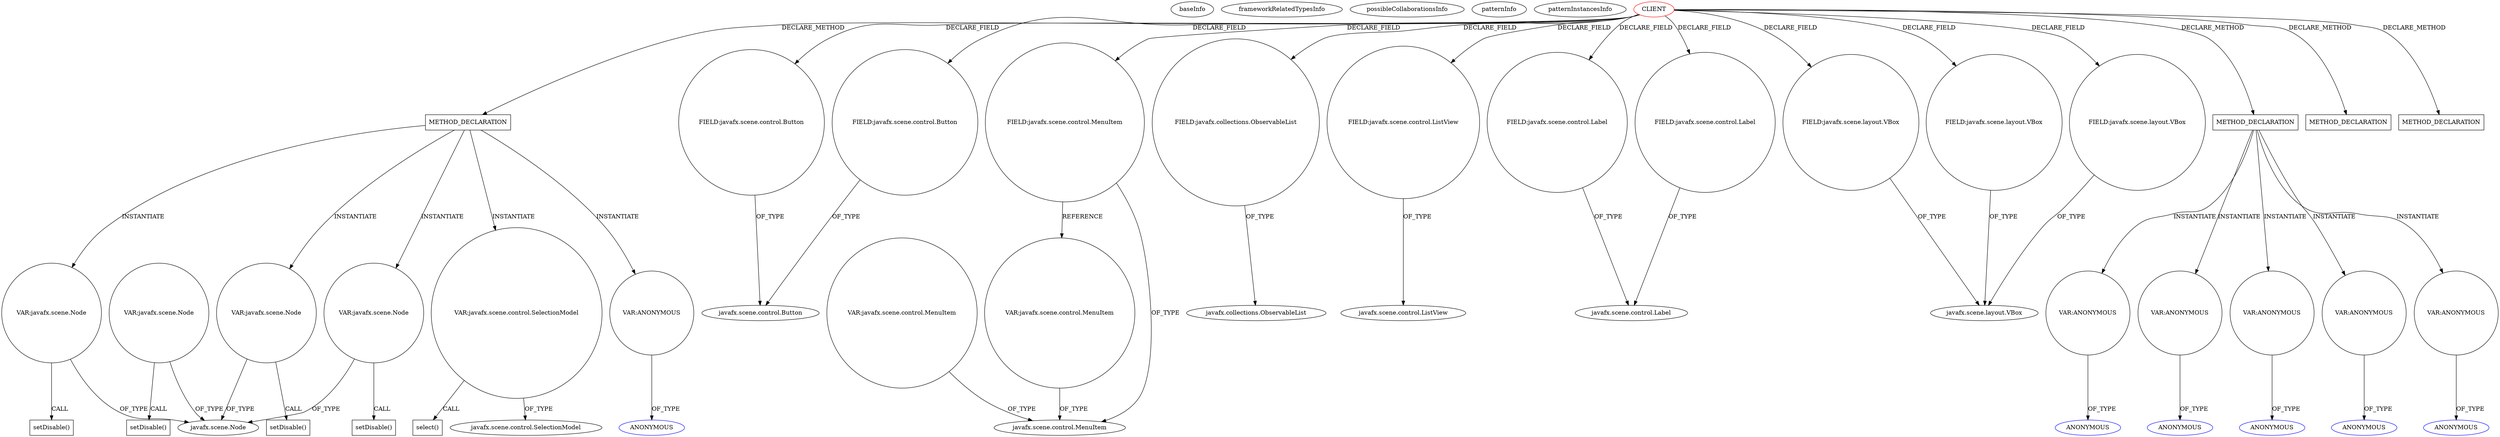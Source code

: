 digraph {
baseInfo[graphId=643,category="pattern",isAnonymous=false,possibleRelation=false]
frameworkRelatedTypesInfo[]
possibleCollaborationsInfo[]
patternInfo[frequency=2.0,patternRootClient=0]
patternInstancesInfo[0="zvakanaka-bitbit~/zvakanaka-bitbit/bitbit-master/src/bitbit/BitBit.java~BitBit~4923",1="hock323-eventManager~/hock323-eventManager/EventManager-master/src/eventManager/controller/pokerTournament/TournamentController.java~TournamentController~3009"]
269[label="javafx.scene.control.SelectionModel",vertexType="FRAMEWORK_CLASS_TYPE",isFrameworkType=false]
585[label="VAR:javafx.scene.control.SelectionModel",vertexType="VARIABLE_EXPRESION",isFrameworkType=false,shape=circle]
586[label="select()",vertexType="INSIDE_CALL",isFrameworkType=false,shape=box]
563[label="METHOD_DECLARATION",vertexType="CLIENT_METHOD_DECLARATION",isFrameworkType=false,shape=box]
0[label="CLIENT",vertexType="ROOT_CLIENT_CLASS_DECLARATION",isFrameworkType=false,color=red]
52[label="FIELD:javafx.scene.control.Button",vertexType="FIELD_DECLARATION",isFrameworkType=false,shape=circle]
142[label="FIELD:javafx.scene.control.Button",vertexType="FIELD_DECLARATION",isFrameworkType=false,shape=circle]
102[label="FIELD:javafx.scene.control.MenuItem",vertexType="FIELD_DECLARATION",isFrameworkType=false,shape=circle]
146[label="FIELD:javafx.collections.ObservableList",vertexType="FIELD_DECLARATION",isFrameworkType=false,shape=circle]
147[label="javafx.collections.ObservableList",vertexType="FRAMEWORK_INTERFACE_TYPE",isFrameworkType=false]
103[label="javafx.scene.control.MenuItem",vertexType="FRAMEWORK_CLASS_TYPE",isFrameworkType=false]
2[label="FIELD:javafx.scene.control.ListView",vertexType="FIELD_DECLARATION",isFrameworkType=false,shape=circle]
938[label="VAR:javafx.scene.control.MenuItem",vertexType="VARIABLE_EXPRESION",isFrameworkType=false,shape=circle]
942[label="VAR:javafx.scene.control.MenuItem",vertexType="VARIABLE_EXPRESION",isFrameworkType=false,shape=circle]
50[label="FIELD:javafx.scene.control.Label",vertexType="FIELD_DECLARATION",isFrameworkType=false,shape=circle]
27[label="javafx.scene.control.Label",vertexType="FRAMEWORK_CLASS_TYPE",isFrameworkType=false]
71[label="FIELD:javafx.scene.control.Label",vertexType="FIELD_DECLARATION",isFrameworkType=false,shape=circle]
5[label="javafx.scene.control.Button",vertexType="FRAMEWORK_CLASS_TYPE",isFrameworkType=false]
568[label="VAR:ANONYMOUS",vertexType="VARIABLE_EXPRESION",isFrameworkType=false,shape=circle]
569[label="ANONYMOUS",vertexType="REFERENCE_ANONYMOUS_DECLARATION",isFrameworkType=false,color=blue]
63[label="FIELD:javafx.scene.layout.VBox",vertexType="FIELD_DECLARATION",isFrameworkType=false,shape=circle]
18[label="FIELD:javafx.scene.layout.VBox",vertexType="FIELD_DECLARATION",isFrameworkType=false,shape=circle]
106[label="FIELD:javafx.scene.layout.VBox",vertexType="FIELD_DECLARATION",isFrameworkType=false,shape=circle]
3[label="javafx.scene.control.ListView",vertexType="FRAMEWORK_CLASS_TYPE",isFrameworkType=false]
439[label="METHOD_DECLARATION",vertexType="CLIENT_METHOD_DECLARATION",isFrameworkType=false,shape=box]
550[label="VAR:ANONYMOUS",vertexType="VARIABLE_EXPRESION",isFrameworkType=false,shape=circle]
530[label="VAR:ANONYMOUS",vertexType="VARIABLE_EXPRESION",isFrameworkType=false,shape=circle]
647[label="METHOD_DECLARATION",vertexType="CLIENT_METHOD_DECLARATION",isFrameworkType=false,shape=box]
518[label="VAR:ANONYMOUS",vertexType="VARIABLE_EXPRESION",isFrameworkType=false,shape=circle]
865[label="METHOD_DECLARATION",vertexType="CLIENT_METHOD_DECLARATION",isFrameworkType=false,shape=box]
503[label="VAR:ANONYMOUS",vertexType="VARIABLE_EXPRESION",isFrameworkType=false,shape=circle]
560[label="VAR:ANONYMOUS",vertexType="VARIABLE_EXPRESION",isFrameworkType=false,shape=circle]
19[label="javafx.scene.layout.VBox",vertexType="FRAMEWORK_CLASS_TYPE",isFrameworkType=false]
551[label="ANONYMOUS",vertexType="REFERENCE_ANONYMOUS_DECLARATION",isFrameworkType=false,color=blue]
519[label="ANONYMOUS",vertexType="REFERENCE_ANONYMOUS_DECLARATION",isFrameworkType=false,color=blue]
531[label="ANONYMOUS",vertexType="REFERENCE_ANONYMOUS_DECLARATION",isFrameworkType=false,color=blue]
561[label="ANONYMOUS",vertexType="REFERENCE_ANONYMOUS_DECLARATION",isFrameworkType=false,color=blue]
504[label="ANONYMOUS",vertexType="REFERENCE_ANONYMOUS_DECLARATION",isFrameworkType=false,color=blue]
576[label="VAR:javafx.scene.Node",vertexType="VARIABLE_EXPRESION",isFrameworkType=false,shape=circle]
189[label="javafx.scene.Node",vertexType="FRAMEWORK_CLASS_TYPE",isFrameworkType=false]
577[label="setDisable()",vertexType="INSIDE_CALL",isFrameworkType=false,shape=box]
622[label="VAR:javafx.scene.Node",vertexType="VARIABLE_EXPRESION",isFrameworkType=false,shape=circle]
623[label="setDisable()",vertexType="INSIDE_CALL",isFrameworkType=false,shape=box]
579[label="VAR:javafx.scene.Node",vertexType="VARIABLE_EXPRESION",isFrameworkType=false,shape=circle]
580[label="setDisable()",vertexType="INSIDE_CALL",isFrameworkType=false,shape=box]
571[label="VAR:javafx.scene.Node",vertexType="VARIABLE_EXPRESION",isFrameworkType=false,shape=circle]
572[label="setDisable()",vertexType="INSIDE_CALL",isFrameworkType=false,shape=box]
563->571[label="INSTANTIATE"]
18->19[label="OF_TYPE"]
439->550[label="INSTANTIATE"]
579->189[label="OF_TYPE"]
0->18[label="DECLARE_FIELD"]
563->568[label="INSTANTIATE"]
52->5[label="OF_TYPE"]
102->103[label="OF_TYPE"]
568->569[label="OF_TYPE"]
942->103[label="OF_TYPE"]
63->19[label="OF_TYPE"]
439->503[label="INSTANTIATE"]
142->5[label="OF_TYPE"]
938->103[label="OF_TYPE"]
0->63[label="DECLARE_FIELD"]
622->623[label="CALL"]
585->586[label="CALL"]
622->189[label="OF_TYPE"]
550->551[label="OF_TYPE"]
576->189[label="OF_TYPE"]
71->27[label="OF_TYPE"]
0->52[label="DECLARE_FIELD"]
585->269[label="OF_TYPE"]
0->865[label="DECLARE_METHOD"]
0->439[label="DECLARE_METHOD"]
0->563[label="DECLARE_METHOD"]
146->147[label="OF_TYPE"]
0->106[label="DECLARE_FIELD"]
0->50[label="DECLARE_FIELD"]
0->71[label="DECLARE_FIELD"]
50->27[label="OF_TYPE"]
563->579[label="INSTANTIATE"]
0->146[label="DECLARE_FIELD"]
571->189[label="OF_TYPE"]
0->142[label="DECLARE_FIELD"]
0->647[label="DECLARE_METHOD"]
576->577[label="CALL"]
106->19[label="OF_TYPE"]
0->2[label="DECLARE_FIELD"]
503->504[label="OF_TYPE"]
560->561[label="OF_TYPE"]
518->519[label="OF_TYPE"]
579->580[label="CALL"]
571->572[label="CALL"]
563->576[label="INSTANTIATE"]
2->3[label="OF_TYPE"]
439->560[label="INSTANTIATE"]
563->585[label="INSTANTIATE"]
530->531[label="OF_TYPE"]
439->518[label="INSTANTIATE"]
439->530[label="INSTANTIATE"]
102->942[label="REFERENCE"]
0->102[label="DECLARE_FIELD"]
}
